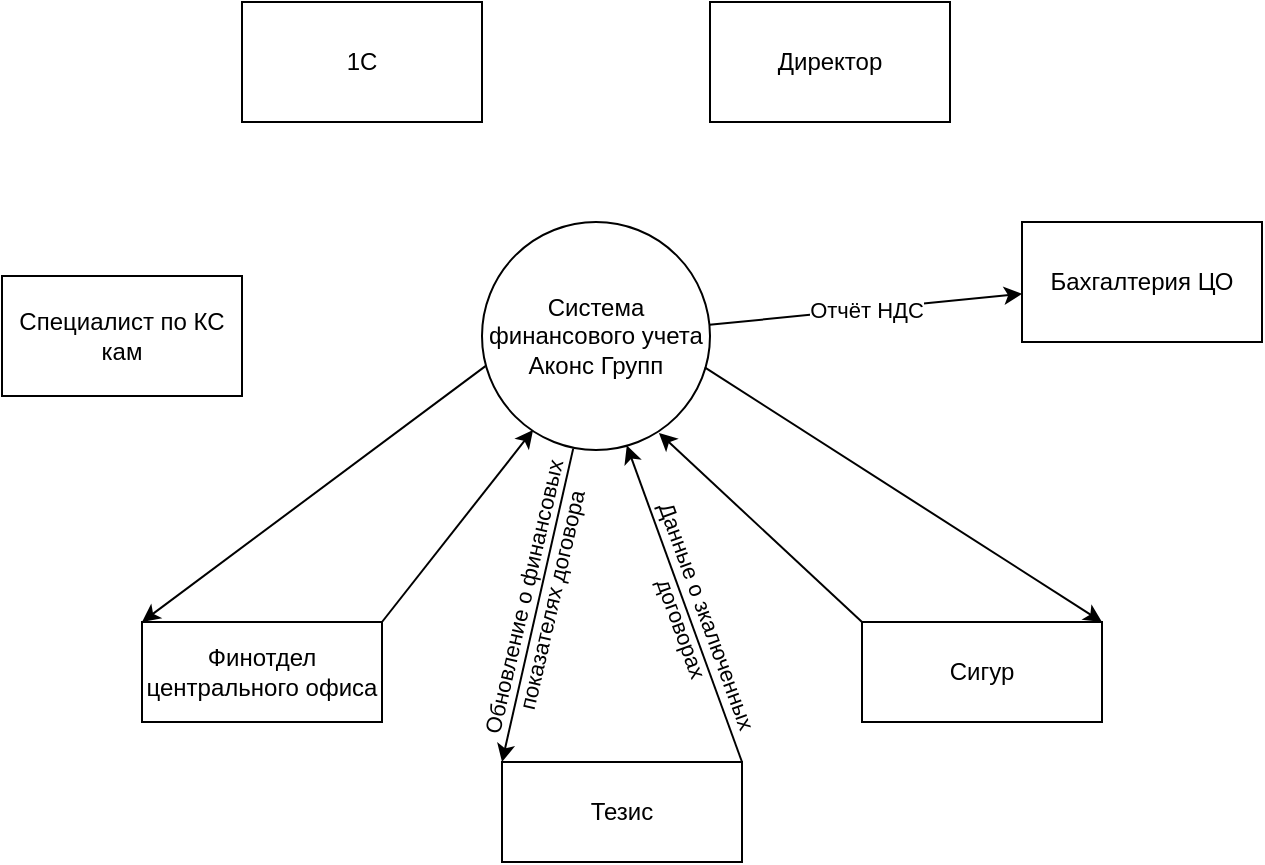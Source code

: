 <mxfile version="24.2.2" type="github">
  <diagram name="Страница — 1" id="-b9v8CD24cUr2Heu3Pem">
    <mxGraphModel dx="724" dy="391" grid="1" gridSize="10" guides="1" tooltips="1" connect="1" arrows="1" fold="1" page="1" pageScale="1" pageWidth="827" pageHeight="1169" math="0" shadow="0">
      <root>
        <mxCell id="0" />
        <mxCell id="1" parent="0" />
        <mxCell id="QvQHCp8fIqB-VvTn6gzT-13" style="rounded=0;orthogonalLoop=1;jettySize=auto;html=1;entryX=0;entryY=0;entryDx=0;entryDy=0;exitX=0.015;exitY=0.632;exitDx=0;exitDy=0;exitPerimeter=0;" edge="1" parent="1" source="QvQHCp8fIqB-VvTn6gzT-1" target="QvQHCp8fIqB-VvTn6gzT-11">
          <mxGeometry relative="1" as="geometry" />
        </mxCell>
        <mxCell id="QvQHCp8fIqB-VvTn6gzT-15" style="rounded=0;orthogonalLoop=1;jettySize=auto;html=1;entryX=0;entryY=0;entryDx=0;entryDy=0;exitX=0.4;exitY=0.994;exitDx=0;exitDy=0;exitPerimeter=0;" edge="1" parent="1" source="QvQHCp8fIqB-VvTn6gzT-1" target="QvQHCp8fIqB-VvTn6gzT-6">
          <mxGeometry relative="1" as="geometry" />
        </mxCell>
        <mxCell id="QvQHCp8fIqB-VvTn6gzT-18" value="Обновление о финансовых&lt;br&gt;&lt;div&gt;&amp;nbsp;показателях договора&lt;/div&gt;" style="edgeLabel;html=1;align=center;verticalAlign=middle;resizable=0;points=[];rotation=-76.9;labelBackgroundColor=none;" vertex="1" connectable="0" parent="QvQHCp8fIqB-VvTn6gzT-15">
          <mxGeometry x="-0.192" y="1" relative="1" as="geometry">
            <mxPoint x="-5" y="12" as="offset" />
          </mxGeometry>
        </mxCell>
        <mxCell id="QvQHCp8fIqB-VvTn6gzT-19" value="Отчёт НДС" style="rounded=0;orthogonalLoop=1;jettySize=auto;html=1;" edge="1" parent="1" source="QvQHCp8fIqB-VvTn6gzT-1" target="QvQHCp8fIqB-VvTn6gzT-4">
          <mxGeometry relative="1" as="geometry" />
        </mxCell>
        <mxCell id="QvQHCp8fIqB-VvTn6gzT-1" value="Система финансового учета Аконс Групп" style="ellipse;whiteSpace=wrap;html=1;aspect=fixed;" vertex="1" parent="1">
          <mxGeometry x="370" y="240" width="114" height="114" as="geometry" />
        </mxCell>
        <mxCell id="QvQHCp8fIqB-VvTn6gzT-2" value="1С" style="rounded=0;whiteSpace=wrap;html=1;" vertex="1" parent="1">
          <mxGeometry x="250" y="130" width="120" height="60" as="geometry" />
        </mxCell>
        <mxCell id="QvQHCp8fIqB-VvTn6gzT-3" value="Специалист по КС кам" style="rounded=0;whiteSpace=wrap;html=1;" vertex="1" parent="1">
          <mxGeometry x="130" y="267" width="120" height="60" as="geometry" />
        </mxCell>
        <mxCell id="QvQHCp8fIqB-VvTn6gzT-4" value="Бахгалтерия ЦО" style="rounded=0;whiteSpace=wrap;html=1;" vertex="1" parent="1">
          <mxGeometry x="640" y="240" width="120" height="60" as="geometry" />
        </mxCell>
        <mxCell id="QvQHCp8fIqB-VvTn6gzT-5" value="Директор" style="rounded=0;whiteSpace=wrap;html=1;" vertex="1" parent="1">
          <mxGeometry x="484" y="130" width="120" height="60" as="geometry" />
        </mxCell>
        <mxCell id="QvQHCp8fIqB-VvTn6gzT-14" style="rounded=0;orthogonalLoop=1;jettySize=auto;html=1;entryX=0.635;entryY=0.98;entryDx=0;entryDy=0;exitX=1;exitY=0;exitDx=0;exitDy=0;entryPerimeter=0;" edge="1" parent="1" source="QvQHCp8fIqB-VvTn6gzT-6" target="QvQHCp8fIqB-VvTn6gzT-1">
          <mxGeometry relative="1" as="geometry" />
        </mxCell>
        <mxCell id="QvQHCp8fIqB-VvTn6gzT-16" value="Данные о зкалюченных&amp;nbsp;&lt;div&gt;договорах&lt;/div&gt;" style="edgeLabel;html=1;align=center;verticalAlign=middle;resizable=0;points=[];rotation=70;labelBackgroundColor=none;" vertex="1" connectable="0" parent="QvQHCp8fIqB-VvTn6gzT-14">
          <mxGeometry x="0.286" relative="1" as="geometry">
            <mxPoint x="13" y="32" as="offset" />
          </mxGeometry>
        </mxCell>
        <mxCell id="QvQHCp8fIqB-VvTn6gzT-6" value="Тезис" style="rounded=0;whiteSpace=wrap;html=1;" vertex="1" parent="1">
          <mxGeometry x="380" y="510" width="120" height="50" as="geometry" />
        </mxCell>
        <mxCell id="QvQHCp8fIqB-VvTn6gzT-7" value="Сигур" style="rounded=0;whiteSpace=wrap;html=1;" vertex="1" parent="1">
          <mxGeometry x="560" y="440" width="120" height="50" as="geometry" />
        </mxCell>
        <mxCell id="QvQHCp8fIqB-VvTn6gzT-8" value="" style="endArrow=classic;html=1;rounded=0;entryX=0.776;entryY=0.925;entryDx=0;entryDy=0;entryPerimeter=0;exitX=0;exitY=0;exitDx=0;exitDy=0;" edge="1" parent="1" source="QvQHCp8fIqB-VvTn6gzT-7" target="QvQHCp8fIqB-VvTn6gzT-1">
          <mxGeometry width="50" height="50" relative="1" as="geometry">
            <mxPoint x="390" y="440" as="sourcePoint" />
            <mxPoint x="440" y="390" as="targetPoint" />
          </mxGeometry>
        </mxCell>
        <mxCell id="QvQHCp8fIqB-VvTn6gzT-9" value="" style="endArrow=classic;html=1;rounded=0;exitX=0.977;exitY=0.638;exitDx=0;exitDy=0;exitPerimeter=0;entryX=1;entryY=0;entryDx=0;entryDy=0;" edge="1" parent="1" source="QvQHCp8fIqB-VvTn6gzT-1" target="QvQHCp8fIqB-VvTn6gzT-7">
          <mxGeometry width="50" height="50" relative="1" as="geometry">
            <mxPoint x="440" y="450" as="sourcePoint" />
            <mxPoint x="490" y="400" as="targetPoint" />
          </mxGeometry>
        </mxCell>
        <mxCell id="QvQHCp8fIqB-VvTn6gzT-12" style="rounded=0;orthogonalLoop=1;jettySize=auto;html=1;entryX=0.224;entryY=0.912;entryDx=0;entryDy=0;entryPerimeter=0;exitX=1;exitY=0;exitDx=0;exitDy=0;" edge="1" parent="1" source="QvQHCp8fIqB-VvTn6gzT-11" target="QvQHCp8fIqB-VvTn6gzT-1">
          <mxGeometry relative="1" as="geometry" />
        </mxCell>
        <mxCell id="QvQHCp8fIqB-VvTn6gzT-11" value="Финотдел центрального офиса" style="rounded=0;whiteSpace=wrap;html=1;" vertex="1" parent="1">
          <mxGeometry x="200" y="440" width="120" height="50" as="geometry" />
        </mxCell>
      </root>
    </mxGraphModel>
  </diagram>
</mxfile>
